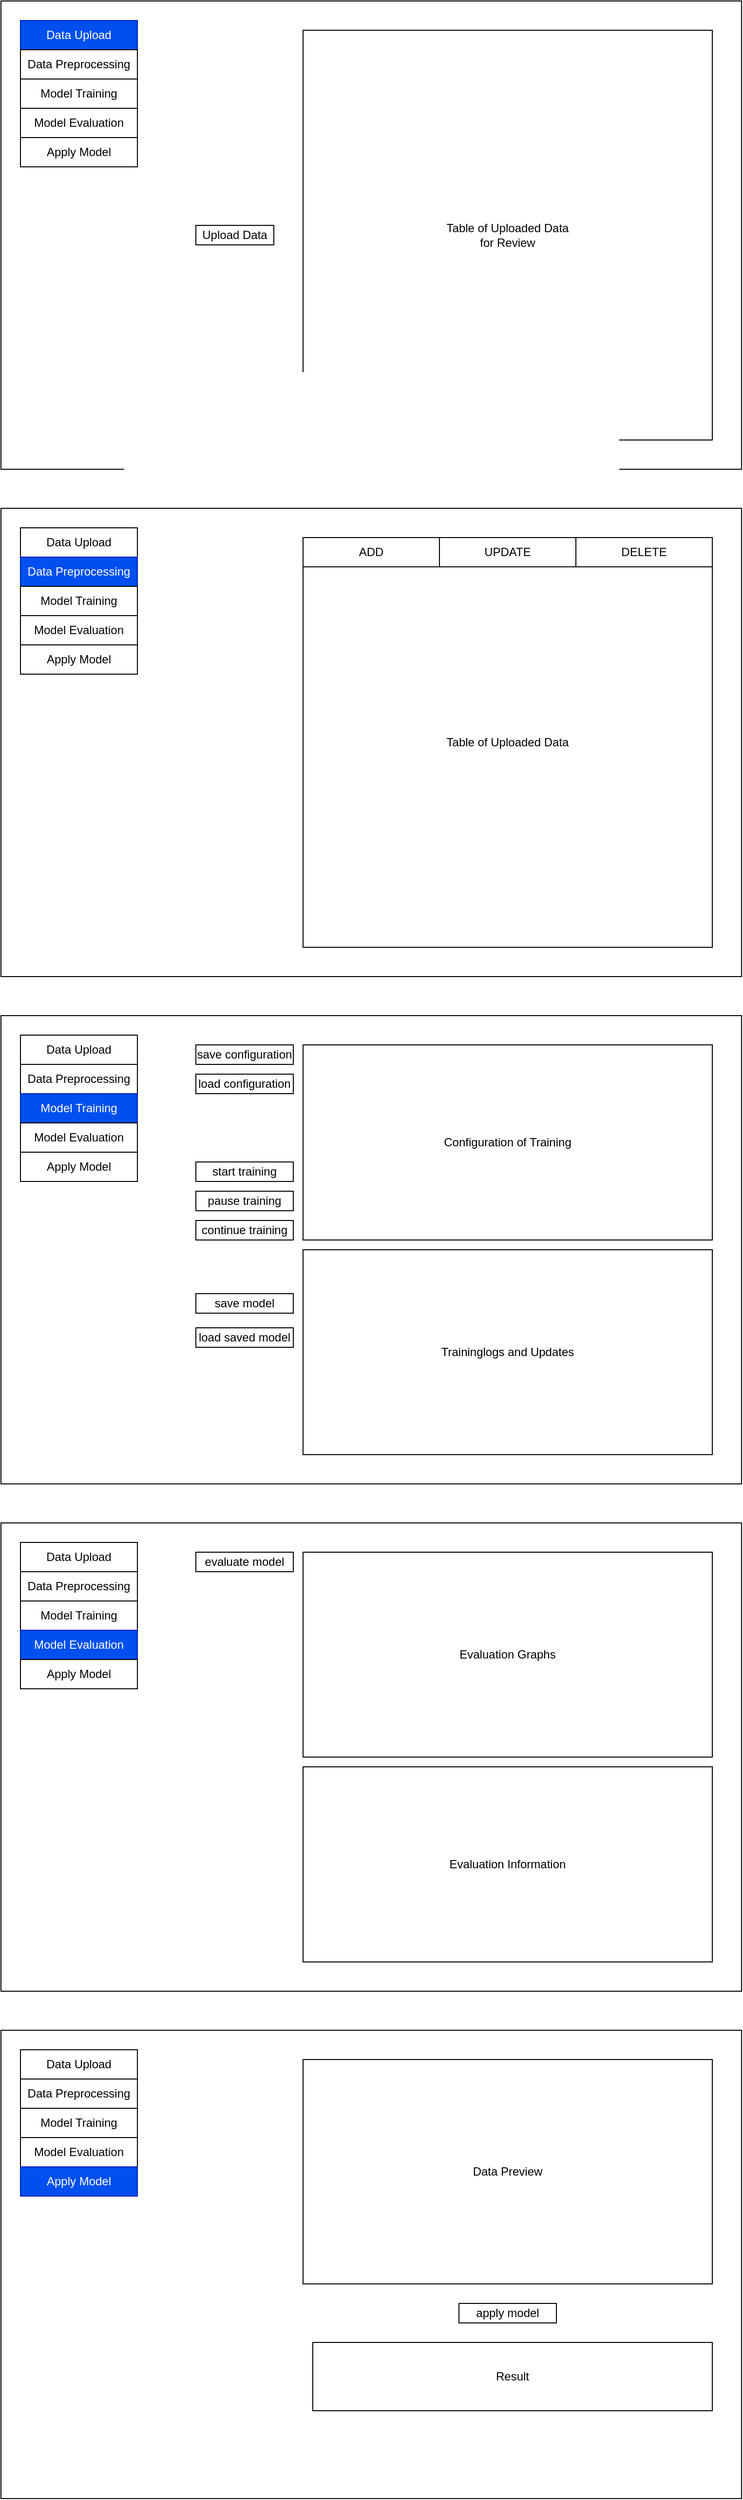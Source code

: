 <mxfile version="17.4.0" type="github">
  <diagram id="4tYLgL0oTLtT2UZnyV7o" name="Page-1">
    <mxGraphModel dx="1350" dy="720" grid="1" gridSize="10" guides="1" tooltips="1" connect="1" arrows="1" fold="1" page="1" pageScale="1" pageWidth="827" pageHeight="2769" math="0" shadow="0">
      <root>
        <mxCell id="0" />
        <mxCell id="1" parent="0" />
        <mxCell id="48xXEbnAb-qMiGEoR66J-1" value="" style="rounded=0;whiteSpace=wrap;html=1;" parent="1" vertex="1">
          <mxGeometry x="40" y="40" width="760" height="480" as="geometry" />
        </mxCell>
        <mxCell id="48xXEbnAb-qMiGEoR66J-2" value="" style="rounded=0;whiteSpace=wrap;html=1;" parent="1" vertex="1">
          <mxGeometry x="40" y="560" width="760" height="480" as="geometry" />
        </mxCell>
        <mxCell id="48xXEbnAb-qMiGEoR66J-3" value="" style="rounded=0;whiteSpace=wrap;html=1;" parent="1" vertex="1">
          <mxGeometry x="40" y="1080" width="760" height="480" as="geometry" />
        </mxCell>
        <mxCell id="48xXEbnAb-qMiGEoR66J-4" value="" style="rounded=0;whiteSpace=wrap;html=1;" parent="1" vertex="1">
          <mxGeometry x="40" y="1600" width="760" height="480" as="geometry" />
        </mxCell>
        <mxCell id="48xXEbnAb-qMiGEoR66J-5" value="Upload Data" style="rounded=0;whiteSpace=wrap;html=1;" parent="1" vertex="1">
          <mxGeometry x="240" y="270" width="80" height="20" as="geometry" />
        </mxCell>
        <mxCell id="48xXEbnAb-qMiGEoR66J-6" value="&lt;div&gt;Table of Uploaded Data&lt;/div&gt;&lt;div&gt;for Review&lt;br&gt;&lt;/div&gt;" style="rounded=0;whiteSpace=wrap;html=1;" parent="1" vertex="1">
          <mxGeometry x="350" y="70" width="420" height="420" as="geometry" />
        </mxCell>
        <mxCell id="48xXEbnAb-qMiGEoR66J-12" value="" style="group" parent="1" vertex="1" connectable="0">
          <mxGeometry x="60" y="60" width="120" height="150" as="geometry" />
        </mxCell>
        <mxCell id="48xXEbnAb-qMiGEoR66J-7" value="Data Upload" style="rounded=0;whiteSpace=wrap;html=1;fillColor=#0050ef;fontColor=#ffffff;strokeColor=#001DBC;" parent="48xXEbnAb-qMiGEoR66J-12" vertex="1">
          <mxGeometry width="120" height="30" as="geometry" />
        </mxCell>
        <mxCell id="48xXEbnAb-qMiGEoR66J-8" value="Data Preprocessing" style="rounded=0;whiteSpace=wrap;html=1;" parent="48xXEbnAb-qMiGEoR66J-12" vertex="1">
          <mxGeometry y="30" width="120" height="30" as="geometry" />
        </mxCell>
        <mxCell id="48xXEbnAb-qMiGEoR66J-9" value="Model Training" style="rounded=0;whiteSpace=wrap;html=1;" parent="48xXEbnAb-qMiGEoR66J-12" vertex="1">
          <mxGeometry y="60" width="120" height="30" as="geometry" />
        </mxCell>
        <mxCell id="48xXEbnAb-qMiGEoR66J-10" value="Model Evaluation" style="rounded=0;whiteSpace=wrap;html=1;" parent="48xXEbnAb-qMiGEoR66J-12" vertex="1">
          <mxGeometry y="90" width="120" height="30" as="geometry" />
        </mxCell>
        <mxCell id="48xXEbnAb-qMiGEoR66J-11" value="Apply Model" style="rounded=0;whiteSpace=wrap;html=1;" parent="48xXEbnAb-qMiGEoR66J-12" vertex="1">
          <mxGeometry y="120" width="120" height="30" as="geometry" />
        </mxCell>
        <mxCell id="2kNzjl0Pul56ljBtTVwd-1" value="" style="group" vertex="1" connectable="0" parent="1">
          <mxGeometry x="60" y="580" width="120" height="150" as="geometry" />
        </mxCell>
        <mxCell id="2kNzjl0Pul56ljBtTVwd-2" value="Data Upload" style="rounded=0;whiteSpace=wrap;html=1;" vertex="1" parent="2kNzjl0Pul56ljBtTVwd-1">
          <mxGeometry width="120" height="30" as="geometry" />
        </mxCell>
        <mxCell id="2kNzjl0Pul56ljBtTVwd-3" value="Data Preprocessing" style="rounded=0;whiteSpace=wrap;html=1;fillColor=#0050ef;fontColor=#ffffff;strokeColor=#001DBC;" vertex="1" parent="2kNzjl0Pul56ljBtTVwd-1">
          <mxGeometry y="30" width="120" height="30" as="geometry" />
        </mxCell>
        <mxCell id="2kNzjl0Pul56ljBtTVwd-4" value="Model Training" style="rounded=0;whiteSpace=wrap;html=1;" vertex="1" parent="2kNzjl0Pul56ljBtTVwd-1">
          <mxGeometry y="60" width="120" height="30" as="geometry" />
        </mxCell>
        <mxCell id="2kNzjl0Pul56ljBtTVwd-5" value="Model Evaluation" style="rounded=0;whiteSpace=wrap;html=1;" vertex="1" parent="2kNzjl0Pul56ljBtTVwd-1">
          <mxGeometry y="90" width="120" height="30" as="geometry" />
        </mxCell>
        <mxCell id="2kNzjl0Pul56ljBtTVwd-6" value="Apply Model" style="rounded=0;whiteSpace=wrap;html=1;" vertex="1" parent="2kNzjl0Pul56ljBtTVwd-1">
          <mxGeometry y="120" width="120" height="30" as="geometry" />
        </mxCell>
        <mxCell id="2kNzjl0Pul56ljBtTVwd-8" value="" style="group" vertex="1" connectable="0" parent="1">
          <mxGeometry x="60" y="1100" width="120" height="150" as="geometry" />
        </mxCell>
        <mxCell id="2kNzjl0Pul56ljBtTVwd-9" value="Data Upload" style="rounded=0;whiteSpace=wrap;html=1;" vertex="1" parent="2kNzjl0Pul56ljBtTVwd-8">
          <mxGeometry width="120" height="30" as="geometry" />
        </mxCell>
        <mxCell id="2kNzjl0Pul56ljBtTVwd-10" value="Data Preprocessing" style="rounded=0;whiteSpace=wrap;html=1;" vertex="1" parent="2kNzjl0Pul56ljBtTVwd-8">
          <mxGeometry y="30" width="120" height="30" as="geometry" />
        </mxCell>
        <mxCell id="2kNzjl0Pul56ljBtTVwd-11" value="Model Training" style="rounded=0;whiteSpace=wrap;html=1;fillColor=#0050ef;fontColor=#ffffff;strokeColor=#001DBC;" vertex="1" parent="2kNzjl0Pul56ljBtTVwd-8">
          <mxGeometry y="60" width="120" height="30" as="geometry" />
        </mxCell>
        <mxCell id="2kNzjl0Pul56ljBtTVwd-12" value="Model Evaluation" style="rounded=0;whiteSpace=wrap;html=1;" vertex="1" parent="2kNzjl0Pul56ljBtTVwd-8">
          <mxGeometry y="90" width="120" height="30" as="geometry" />
        </mxCell>
        <mxCell id="2kNzjl0Pul56ljBtTVwd-13" value="Apply Model" style="rounded=0;whiteSpace=wrap;html=1;" vertex="1" parent="2kNzjl0Pul56ljBtTVwd-8">
          <mxGeometry y="120" width="120" height="30" as="geometry" />
        </mxCell>
        <mxCell id="2kNzjl0Pul56ljBtTVwd-14" value="" style="group" vertex="1" connectable="0" parent="1">
          <mxGeometry x="60" y="1620" width="120" height="150" as="geometry" />
        </mxCell>
        <mxCell id="2kNzjl0Pul56ljBtTVwd-15" value="Data Upload" style="rounded=0;whiteSpace=wrap;html=1;" vertex="1" parent="2kNzjl0Pul56ljBtTVwd-14">
          <mxGeometry width="120" height="30" as="geometry" />
        </mxCell>
        <mxCell id="2kNzjl0Pul56ljBtTVwd-16" value="Data Preprocessing" style="rounded=0;whiteSpace=wrap;html=1;" vertex="1" parent="2kNzjl0Pul56ljBtTVwd-14">
          <mxGeometry y="30" width="120" height="30" as="geometry" />
        </mxCell>
        <mxCell id="2kNzjl0Pul56ljBtTVwd-17" value="Model Training" style="rounded=0;whiteSpace=wrap;html=1;" vertex="1" parent="2kNzjl0Pul56ljBtTVwd-14">
          <mxGeometry y="60" width="120" height="30" as="geometry" />
        </mxCell>
        <mxCell id="2kNzjl0Pul56ljBtTVwd-18" value="Model Evaluation" style="rounded=0;whiteSpace=wrap;html=1;fillColor=#0050ef;fontColor=#ffffff;strokeColor=#001DBC;" vertex="1" parent="2kNzjl0Pul56ljBtTVwd-14">
          <mxGeometry y="90" width="120" height="30" as="geometry" />
        </mxCell>
        <mxCell id="2kNzjl0Pul56ljBtTVwd-19" value="Apply Model" style="rounded=0;whiteSpace=wrap;html=1;" vertex="1" parent="2kNzjl0Pul56ljBtTVwd-14">
          <mxGeometry y="120" width="120" height="30" as="geometry" />
        </mxCell>
        <mxCell id="2kNzjl0Pul56ljBtTVwd-20" value="" style="rounded=0;whiteSpace=wrap;html=1;" vertex="1" parent="1">
          <mxGeometry x="40" y="2120" width="760" height="480" as="geometry" />
        </mxCell>
        <mxCell id="2kNzjl0Pul56ljBtTVwd-21" value="" style="group" vertex="1" connectable="0" parent="1">
          <mxGeometry x="60" y="2140" width="120" height="150" as="geometry" />
        </mxCell>
        <mxCell id="2kNzjl0Pul56ljBtTVwd-22" value="Data Upload" style="rounded=0;whiteSpace=wrap;html=1;" vertex="1" parent="2kNzjl0Pul56ljBtTVwd-21">
          <mxGeometry width="120" height="30" as="geometry" />
        </mxCell>
        <mxCell id="2kNzjl0Pul56ljBtTVwd-23" value="Data Preprocessing" style="rounded=0;whiteSpace=wrap;html=1;" vertex="1" parent="2kNzjl0Pul56ljBtTVwd-21">
          <mxGeometry y="30" width="120" height="30" as="geometry" />
        </mxCell>
        <mxCell id="2kNzjl0Pul56ljBtTVwd-24" value="Model Training" style="rounded=0;whiteSpace=wrap;html=1;" vertex="1" parent="2kNzjl0Pul56ljBtTVwd-21">
          <mxGeometry y="60" width="120" height="30" as="geometry" />
        </mxCell>
        <mxCell id="2kNzjl0Pul56ljBtTVwd-25" value="Model Evaluation" style="rounded=0;whiteSpace=wrap;html=1;" vertex="1" parent="2kNzjl0Pul56ljBtTVwd-21">
          <mxGeometry y="90" width="120" height="30" as="geometry" />
        </mxCell>
        <mxCell id="2kNzjl0Pul56ljBtTVwd-26" value="Apply Model" style="rounded=0;whiteSpace=wrap;html=1;fillColor=#0050ef;fontColor=#ffffff;strokeColor=#001DBC;" vertex="1" parent="2kNzjl0Pul56ljBtTVwd-21">
          <mxGeometry y="120" width="120" height="30" as="geometry" />
        </mxCell>
        <mxCell id="2kNzjl0Pul56ljBtTVwd-27" value="&lt;div&gt;Table of Uploaded Data&lt;/div&gt;" style="rounded=0;whiteSpace=wrap;html=1;" vertex="1" parent="1">
          <mxGeometry x="350" y="590" width="420" height="420" as="geometry" />
        </mxCell>
        <mxCell id="2kNzjl0Pul56ljBtTVwd-28" value="ADD&lt;br&gt;&lt;span style=&quot;white-space: pre&quot;&gt;&lt;/span&gt;" style="rounded=0;whiteSpace=wrap;html=1;" vertex="1" parent="1">
          <mxGeometry x="350" y="590" width="140" height="30" as="geometry" />
        </mxCell>
        <mxCell id="2kNzjl0Pul56ljBtTVwd-29" value="UPDATE" style="rounded=0;whiteSpace=wrap;html=1;" vertex="1" parent="1">
          <mxGeometry x="490" y="590" width="140" height="30" as="geometry" />
        </mxCell>
        <mxCell id="2kNzjl0Pul56ljBtTVwd-30" style="edgeStyle=orthogonalEdgeStyle;rounded=0;orthogonalLoop=1;jettySize=auto;html=1;exitX=0.5;exitY=1;exitDx=0;exitDy=0;" edge="1" parent="1" source="2kNzjl0Pul56ljBtTVwd-29" target="2kNzjl0Pul56ljBtTVwd-29">
          <mxGeometry relative="1" as="geometry" />
        </mxCell>
        <mxCell id="2kNzjl0Pul56ljBtTVwd-31" value="DELETE" style="rounded=0;whiteSpace=wrap;html=1;" vertex="1" parent="1">
          <mxGeometry x="630" y="590" width="140" height="30" as="geometry" />
        </mxCell>
        <mxCell id="2kNzjl0Pul56ljBtTVwd-34" value="start training" style="rounded=0;whiteSpace=wrap;html=1;" vertex="1" parent="1">
          <mxGeometry x="240" y="1230" width="100" height="20" as="geometry" />
        </mxCell>
        <mxCell id="2kNzjl0Pul56ljBtTVwd-35" value="Configuration of Training" style="rounded=0;whiteSpace=wrap;html=1;" vertex="1" parent="1">
          <mxGeometry x="350" y="1110" width="420" height="200" as="geometry" />
        </mxCell>
        <mxCell id="2kNzjl0Pul56ljBtTVwd-36" value="Traininglogs and Updates" style="rounded=0;whiteSpace=wrap;html=1;" vertex="1" parent="1">
          <mxGeometry x="350" y="1320" width="420" height="210" as="geometry" />
        </mxCell>
        <mxCell id="2kNzjl0Pul56ljBtTVwd-37" value="continue training" style="rounded=0;whiteSpace=wrap;html=1;" vertex="1" parent="1">
          <mxGeometry x="240" y="1290" width="100" height="20" as="geometry" />
        </mxCell>
        <mxCell id="2kNzjl0Pul56ljBtTVwd-38" value="save model" style="rounded=0;whiteSpace=wrap;html=1;" vertex="1" parent="1">
          <mxGeometry x="240" y="1365" width="100" height="20" as="geometry" />
        </mxCell>
        <mxCell id="2kNzjl0Pul56ljBtTVwd-39" value="load saved model" style="rounded=0;whiteSpace=wrap;html=1;" vertex="1" parent="1">
          <mxGeometry x="240" y="1400" width="100" height="20" as="geometry" />
        </mxCell>
        <mxCell id="2kNzjl0Pul56ljBtTVwd-40" value="pause training" style="rounded=0;whiteSpace=wrap;html=1;" vertex="1" parent="1">
          <mxGeometry x="240" y="1260" width="100" height="20" as="geometry" />
        </mxCell>
        <mxCell id="2kNzjl0Pul56ljBtTVwd-42" value="save configuration" style="rounded=0;whiteSpace=wrap;html=1;" vertex="1" parent="1">
          <mxGeometry x="240" y="1110" width="100" height="20" as="geometry" />
        </mxCell>
        <mxCell id="2kNzjl0Pul56ljBtTVwd-43" value="load configuration" style="rounded=0;whiteSpace=wrap;html=1;" vertex="1" parent="1">
          <mxGeometry x="240" y="1140" width="100" height="20" as="geometry" />
        </mxCell>
        <mxCell id="2kNzjl0Pul56ljBtTVwd-44" value="Evaluation Graphs" style="rounded=0;whiteSpace=wrap;html=1;" vertex="1" parent="1">
          <mxGeometry x="350" y="1630" width="420" height="210" as="geometry" />
        </mxCell>
        <mxCell id="2kNzjl0Pul56ljBtTVwd-51" value="evaluate model" style="rounded=0;whiteSpace=wrap;html=1;" vertex="1" parent="1">
          <mxGeometry x="240" y="1630" width="100" height="20" as="geometry" />
        </mxCell>
        <mxCell id="2kNzjl0Pul56ljBtTVwd-52" value="Evaluation Information" style="rounded=0;whiteSpace=wrap;html=1;" vertex="1" parent="1">
          <mxGeometry x="350" y="1850" width="420" height="200" as="geometry" />
        </mxCell>
        <mxCell id="2kNzjl0Pul56ljBtTVwd-53" value="Data Preview" style="rounded=0;whiteSpace=wrap;html=1;" vertex="1" parent="1">
          <mxGeometry x="350" y="2150" width="420" height="230" as="geometry" />
        </mxCell>
        <mxCell id="2kNzjl0Pul56ljBtTVwd-54" value="apply model" style="rounded=0;whiteSpace=wrap;html=1;" vertex="1" parent="1">
          <mxGeometry x="510" y="2400" width="100" height="20" as="geometry" />
        </mxCell>
        <mxCell id="2kNzjl0Pul56ljBtTVwd-55" value="Result" style="rounded=0;whiteSpace=wrap;html=1;" vertex="1" parent="1">
          <mxGeometry x="360" y="2440" width="410" height="70" as="geometry" />
        </mxCell>
      </root>
    </mxGraphModel>
  </diagram>
</mxfile>
